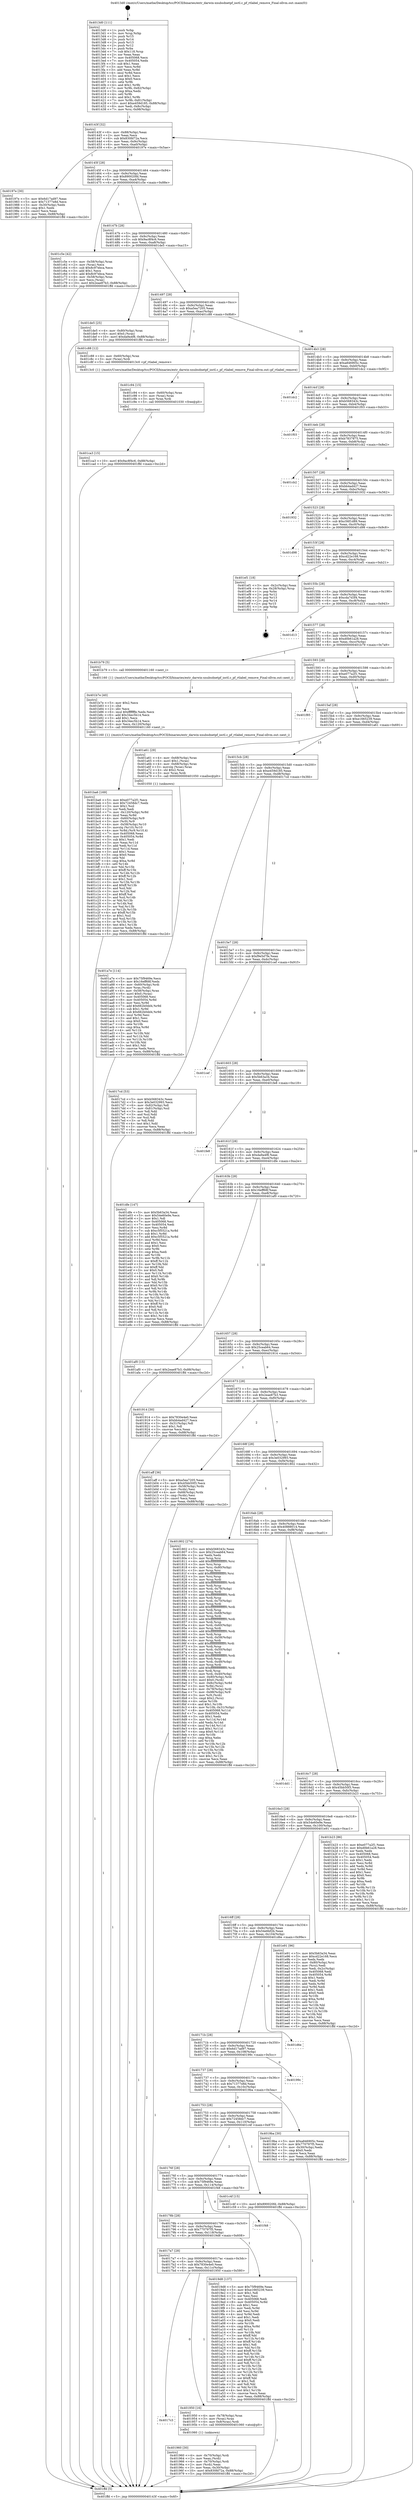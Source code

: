 digraph "0x4013d0" {
  label = "0x4013d0 (/mnt/c/Users/mathe/Desktop/tcc/POCII/binaries/extr_darwin-xnubsdnetpf_ioctl.c_pf_rtlabel_remove_Final-ollvm.out::main(0))"
  labelloc = "t"
  node[shape=record]

  Entry [label="",width=0.3,height=0.3,shape=circle,fillcolor=black,style=filled]
  "0x40143f" [label="{
     0x40143f [32]\l
     | [instrs]\l
     &nbsp;&nbsp;0x40143f \<+6\>: mov -0x88(%rbp),%eax\l
     &nbsp;&nbsp;0x401445 \<+2\>: mov %eax,%ecx\l
     &nbsp;&nbsp;0x401447 \<+6\>: sub $0x830fd72a,%ecx\l
     &nbsp;&nbsp;0x40144d \<+6\>: mov %eax,-0x9c(%rbp)\l
     &nbsp;&nbsp;0x401453 \<+6\>: mov %ecx,-0xa0(%rbp)\l
     &nbsp;&nbsp;0x401459 \<+6\>: je 000000000040197e \<main+0x5ae\>\l
  }"]
  "0x40197e" [label="{
     0x40197e [30]\l
     | [instrs]\l
     &nbsp;&nbsp;0x40197e \<+5\>: mov $0x6d17ad97,%eax\l
     &nbsp;&nbsp;0x401983 \<+5\>: mov $0x71377e8d,%ecx\l
     &nbsp;&nbsp;0x401988 \<+3\>: mov -0x30(%rbp),%edx\l
     &nbsp;&nbsp;0x40198b \<+3\>: cmp $0x1,%edx\l
     &nbsp;&nbsp;0x40198e \<+3\>: cmovl %ecx,%eax\l
     &nbsp;&nbsp;0x401991 \<+6\>: mov %eax,-0x88(%rbp)\l
     &nbsp;&nbsp;0x401997 \<+5\>: jmp 0000000000401ffd \<main+0xc2d\>\l
  }"]
  "0x40145f" [label="{
     0x40145f [28]\l
     | [instrs]\l
     &nbsp;&nbsp;0x40145f \<+5\>: jmp 0000000000401464 \<main+0x94\>\l
     &nbsp;&nbsp;0x401464 \<+6\>: mov -0x9c(%rbp),%eax\l
     &nbsp;&nbsp;0x40146a \<+5\>: sub $0x890020fd,%eax\l
     &nbsp;&nbsp;0x40146f \<+6\>: mov %eax,-0xa4(%rbp)\l
     &nbsp;&nbsp;0x401475 \<+6\>: je 0000000000401c5e \<main+0x88e\>\l
  }"]
  Exit [label="",width=0.3,height=0.3,shape=circle,fillcolor=black,style=filled,peripheries=2]
  "0x401c5e" [label="{
     0x401c5e [42]\l
     | [instrs]\l
     &nbsp;&nbsp;0x401c5e \<+4\>: mov -0x58(%rbp),%rax\l
     &nbsp;&nbsp;0x401c62 \<+2\>: mov (%rax),%ecx\l
     &nbsp;&nbsp;0x401c64 \<+6\>: sub $0x8c97ebca,%ecx\l
     &nbsp;&nbsp;0x401c6a \<+3\>: add $0x1,%ecx\l
     &nbsp;&nbsp;0x401c6d \<+6\>: add $0x8c97ebca,%ecx\l
     &nbsp;&nbsp;0x401c73 \<+4\>: mov -0x58(%rbp),%rax\l
     &nbsp;&nbsp;0x401c77 \<+2\>: mov %ecx,(%rax)\l
     &nbsp;&nbsp;0x401c79 \<+10\>: movl $0x2eae87b3,-0x88(%rbp)\l
     &nbsp;&nbsp;0x401c83 \<+5\>: jmp 0000000000401ffd \<main+0xc2d\>\l
  }"]
  "0x40147b" [label="{
     0x40147b [28]\l
     | [instrs]\l
     &nbsp;&nbsp;0x40147b \<+5\>: jmp 0000000000401480 \<main+0xb0\>\l
     &nbsp;&nbsp;0x401480 \<+6\>: mov -0x9c(%rbp),%eax\l
     &nbsp;&nbsp;0x401486 \<+5\>: sub $0x9ac8f4c6,%eax\l
     &nbsp;&nbsp;0x40148b \<+6\>: mov %eax,-0xa8(%rbp)\l
     &nbsp;&nbsp;0x401491 \<+6\>: je 0000000000401de5 \<main+0xa15\>\l
  }"]
  "0x401ca3" [label="{
     0x401ca3 [15]\l
     | [instrs]\l
     &nbsp;&nbsp;0x401ca3 \<+10\>: movl $0x9ac8f4c6,-0x88(%rbp)\l
     &nbsp;&nbsp;0x401cad \<+5\>: jmp 0000000000401ffd \<main+0xc2d\>\l
  }"]
  "0x401de5" [label="{
     0x401de5 [25]\l
     | [instrs]\l
     &nbsp;&nbsp;0x401de5 \<+4\>: mov -0x80(%rbp),%rax\l
     &nbsp;&nbsp;0x401de9 \<+6\>: movl $0x0,(%rax)\l
     &nbsp;&nbsp;0x401def \<+10\>: movl $0xda9a4f8,-0x88(%rbp)\l
     &nbsp;&nbsp;0x401df9 \<+5\>: jmp 0000000000401ffd \<main+0xc2d\>\l
  }"]
  "0x401497" [label="{
     0x401497 [28]\l
     | [instrs]\l
     &nbsp;&nbsp;0x401497 \<+5\>: jmp 000000000040149c \<main+0xcc\>\l
     &nbsp;&nbsp;0x40149c \<+6\>: mov -0x9c(%rbp),%eax\l
     &nbsp;&nbsp;0x4014a2 \<+5\>: sub $0xa5ea7205,%eax\l
     &nbsp;&nbsp;0x4014a7 \<+6\>: mov %eax,-0xac(%rbp)\l
     &nbsp;&nbsp;0x4014ad \<+6\>: je 0000000000401c88 \<main+0x8b8\>\l
  }"]
  "0x401c94" [label="{
     0x401c94 [15]\l
     | [instrs]\l
     &nbsp;&nbsp;0x401c94 \<+4\>: mov -0x60(%rbp),%rax\l
     &nbsp;&nbsp;0x401c98 \<+3\>: mov (%rax),%rax\l
     &nbsp;&nbsp;0x401c9b \<+3\>: mov %rax,%rdi\l
     &nbsp;&nbsp;0x401c9e \<+5\>: call 0000000000401030 \<free@plt\>\l
     | [calls]\l
     &nbsp;&nbsp;0x401030 \{1\} (unknown)\l
  }"]
  "0x401c88" [label="{
     0x401c88 [12]\l
     | [instrs]\l
     &nbsp;&nbsp;0x401c88 \<+4\>: mov -0x60(%rbp),%rax\l
     &nbsp;&nbsp;0x401c8c \<+3\>: mov (%rax),%rdi\l
     &nbsp;&nbsp;0x401c8f \<+5\>: call 00000000004013c0 \<pf_rtlabel_remove\>\l
     | [calls]\l
     &nbsp;&nbsp;0x4013c0 \{1\} (/mnt/c/Users/mathe/Desktop/tcc/POCII/binaries/extr_darwin-xnubsdnetpf_ioctl.c_pf_rtlabel_remove_Final-ollvm.out::pf_rtlabel_remove)\l
  }"]
  "0x4014b3" [label="{
     0x4014b3 [28]\l
     | [instrs]\l
     &nbsp;&nbsp;0x4014b3 \<+5\>: jmp 00000000004014b8 \<main+0xe8\>\l
     &nbsp;&nbsp;0x4014b8 \<+6\>: mov -0x9c(%rbp),%eax\l
     &nbsp;&nbsp;0x4014be \<+5\>: sub $0xa846905c,%eax\l
     &nbsp;&nbsp;0x4014c3 \<+6\>: mov %eax,-0xb0(%rbp)\l
     &nbsp;&nbsp;0x4014c9 \<+6\>: je 0000000000401dc2 \<main+0x9f2\>\l
  }"]
  "0x401ba6" [label="{
     0x401ba6 [169]\l
     | [instrs]\l
     &nbsp;&nbsp;0x401ba6 \<+5\>: mov $0xe077a2f1,%ecx\l
     &nbsp;&nbsp;0x401bab \<+5\>: mov $0x72458dc7,%edx\l
     &nbsp;&nbsp;0x401bb0 \<+3\>: mov $0x1,%sil\l
     &nbsp;&nbsp;0x401bb3 \<+2\>: xor %edi,%edi\l
     &nbsp;&nbsp;0x401bb5 \<+7\>: mov -0x120(%rbp),%r8d\l
     &nbsp;&nbsp;0x401bbc \<+4\>: imul %eax,%r8d\l
     &nbsp;&nbsp;0x401bc0 \<+4\>: mov -0x60(%rbp),%r9\l
     &nbsp;&nbsp;0x401bc4 \<+3\>: mov (%r9),%r9\l
     &nbsp;&nbsp;0x401bc7 \<+4\>: mov -0x58(%rbp),%r10\l
     &nbsp;&nbsp;0x401bcb \<+3\>: movslq (%r10),%r10\l
     &nbsp;&nbsp;0x401bce \<+4\>: mov %r8d,(%r9,%r10,4)\l
     &nbsp;&nbsp;0x401bd2 \<+7\>: mov 0x405068,%eax\l
     &nbsp;&nbsp;0x401bd9 \<+8\>: mov 0x405054,%r8d\l
     &nbsp;&nbsp;0x401be1 \<+3\>: sub $0x1,%edi\l
     &nbsp;&nbsp;0x401be4 \<+3\>: mov %eax,%r11d\l
     &nbsp;&nbsp;0x401be7 \<+3\>: add %edi,%r11d\l
     &nbsp;&nbsp;0x401bea \<+4\>: imul %r11d,%eax\l
     &nbsp;&nbsp;0x401bee \<+3\>: and $0x1,%eax\l
     &nbsp;&nbsp;0x401bf1 \<+3\>: cmp $0x0,%eax\l
     &nbsp;&nbsp;0x401bf4 \<+3\>: sete %bl\l
     &nbsp;&nbsp;0x401bf7 \<+4\>: cmp $0xa,%r8d\l
     &nbsp;&nbsp;0x401bfb \<+4\>: setl %r14b\l
     &nbsp;&nbsp;0x401bff \<+3\>: mov %bl,%r15b\l
     &nbsp;&nbsp;0x401c02 \<+4\>: xor $0xff,%r15b\l
     &nbsp;&nbsp;0x401c06 \<+3\>: mov %r14b,%r12b\l
     &nbsp;&nbsp;0x401c09 \<+4\>: xor $0xff,%r12b\l
     &nbsp;&nbsp;0x401c0d \<+4\>: xor $0x1,%sil\l
     &nbsp;&nbsp;0x401c11 \<+3\>: mov %r15b,%r13b\l
     &nbsp;&nbsp;0x401c14 \<+4\>: and $0xff,%r13b\l
     &nbsp;&nbsp;0x401c18 \<+3\>: and %sil,%bl\l
     &nbsp;&nbsp;0x401c1b \<+3\>: mov %r12b,%al\l
     &nbsp;&nbsp;0x401c1e \<+2\>: and $0xff,%al\l
     &nbsp;&nbsp;0x401c20 \<+3\>: and %sil,%r14b\l
     &nbsp;&nbsp;0x401c23 \<+3\>: or %bl,%r13b\l
     &nbsp;&nbsp;0x401c26 \<+3\>: or %r14b,%al\l
     &nbsp;&nbsp;0x401c29 \<+3\>: xor %al,%r13b\l
     &nbsp;&nbsp;0x401c2c \<+3\>: or %r12b,%r15b\l
     &nbsp;&nbsp;0x401c2f \<+4\>: xor $0xff,%r15b\l
     &nbsp;&nbsp;0x401c33 \<+4\>: or $0x1,%sil\l
     &nbsp;&nbsp;0x401c37 \<+3\>: and %sil,%r15b\l
     &nbsp;&nbsp;0x401c3a \<+3\>: or %r15b,%r13b\l
     &nbsp;&nbsp;0x401c3d \<+4\>: test $0x1,%r13b\l
     &nbsp;&nbsp;0x401c41 \<+3\>: cmovne %edx,%ecx\l
     &nbsp;&nbsp;0x401c44 \<+6\>: mov %ecx,-0x88(%rbp)\l
     &nbsp;&nbsp;0x401c4a \<+5\>: jmp 0000000000401ffd \<main+0xc2d\>\l
  }"]
  "0x401dc2" [label="{
     0x401dc2\l
  }", style=dashed]
  "0x4014cf" [label="{
     0x4014cf [28]\l
     | [instrs]\l
     &nbsp;&nbsp;0x4014cf \<+5\>: jmp 00000000004014d4 \<main+0x104\>\l
     &nbsp;&nbsp;0x4014d4 \<+6\>: mov -0x9c(%rbp),%eax\l
     &nbsp;&nbsp;0x4014da \<+5\>: sub $0xb568343c,%eax\l
     &nbsp;&nbsp;0x4014df \<+6\>: mov %eax,-0xb4(%rbp)\l
     &nbsp;&nbsp;0x4014e5 \<+6\>: je 0000000000401f03 \<main+0xb33\>\l
  }"]
  "0x401b7e" [label="{
     0x401b7e [40]\l
     | [instrs]\l
     &nbsp;&nbsp;0x401b7e \<+5\>: mov $0x2,%ecx\l
     &nbsp;&nbsp;0x401b83 \<+1\>: cltd\l
     &nbsp;&nbsp;0x401b84 \<+2\>: idiv %ecx\l
     &nbsp;&nbsp;0x401b86 \<+6\>: imul $0xfffffffe,%edx,%ecx\l
     &nbsp;&nbsp;0x401b8c \<+6\>: add $0x34ec5b14,%ecx\l
     &nbsp;&nbsp;0x401b92 \<+3\>: add $0x1,%ecx\l
     &nbsp;&nbsp;0x401b95 \<+6\>: sub $0x34ec5b14,%ecx\l
     &nbsp;&nbsp;0x401b9b \<+6\>: mov %ecx,-0x120(%rbp)\l
     &nbsp;&nbsp;0x401ba1 \<+5\>: call 0000000000401160 \<next_i\>\l
     | [calls]\l
     &nbsp;&nbsp;0x401160 \{1\} (/mnt/c/Users/mathe/Desktop/tcc/POCII/binaries/extr_darwin-xnubsdnetpf_ioctl.c_pf_rtlabel_remove_Final-ollvm.out::next_i)\l
  }"]
  "0x401f03" [label="{
     0x401f03\l
  }", style=dashed]
  "0x4014eb" [label="{
     0x4014eb [28]\l
     | [instrs]\l
     &nbsp;&nbsp;0x4014eb \<+5\>: jmp 00000000004014f0 \<main+0x120\>\l
     &nbsp;&nbsp;0x4014f0 \<+6\>: mov -0x9c(%rbp),%eax\l
     &nbsp;&nbsp;0x4014f6 \<+5\>: sub $0xb7837875,%eax\l
     &nbsp;&nbsp;0x4014fb \<+6\>: mov %eax,-0xb8(%rbp)\l
     &nbsp;&nbsp;0x401501 \<+6\>: je 0000000000401cb2 \<main+0x8e2\>\l
  }"]
  "0x401a7e" [label="{
     0x401a7e [114]\l
     | [instrs]\l
     &nbsp;&nbsp;0x401a7e \<+5\>: mov $0x75f9469e,%ecx\l
     &nbsp;&nbsp;0x401a83 \<+5\>: mov $0x16eff68f,%edx\l
     &nbsp;&nbsp;0x401a88 \<+4\>: mov -0x60(%rbp),%rdi\l
     &nbsp;&nbsp;0x401a8c \<+3\>: mov %rax,(%rdi)\l
     &nbsp;&nbsp;0x401a8f \<+4\>: mov -0x58(%rbp),%rax\l
     &nbsp;&nbsp;0x401a93 \<+6\>: movl $0x0,(%rax)\l
     &nbsp;&nbsp;0x401a99 \<+7\>: mov 0x405068,%esi\l
     &nbsp;&nbsp;0x401aa0 \<+8\>: mov 0x405054,%r8d\l
     &nbsp;&nbsp;0x401aa8 \<+3\>: mov %esi,%r9d\l
     &nbsp;&nbsp;0x401aab \<+7\>: add $0x662b0dd4,%r9d\l
     &nbsp;&nbsp;0x401ab2 \<+4\>: sub $0x1,%r9d\l
     &nbsp;&nbsp;0x401ab6 \<+7\>: sub $0x662b0dd4,%r9d\l
     &nbsp;&nbsp;0x401abd \<+4\>: imul %r9d,%esi\l
     &nbsp;&nbsp;0x401ac1 \<+3\>: and $0x1,%esi\l
     &nbsp;&nbsp;0x401ac4 \<+3\>: cmp $0x0,%esi\l
     &nbsp;&nbsp;0x401ac7 \<+4\>: sete %r10b\l
     &nbsp;&nbsp;0x401acb \<+4\>: cmp $0xa,%r8d\l
     &nbsp;&nbsp;0x401acf \<+4\>: setl %r11b\l
     &nbsp;&nbsp;0x401ad3 \<+3\>: mov %r10b,%bl\l
     &nbsp;&nbsp;0x401ad6 \<+3\>: and %r11b,%bl\l
     &nbsp;&nbsp;0x401ad9 \<+3\>: xor %r11b,%r10b\l
     &nbsp;&nbsp;0x401adc \<+3\>: or %r10b,%bl\l
     &nbsp;&nbsp;0x401adf \<+3\>: test $0x1,%bl\l
     &nbsp;&nbsp;0x401ae2 \<+3\>: cmovne %edx,%ecx\l
     &nbsp;&nbsp;0x401ae5 \<+6\>: mov %ecx,-0x88(%rbp)\l
     &nbsp;&nbsp;0x401aeb \<+5\>: jmp 0000000000401ffd \<main+0xc2d\>\l
  }"]
  "0x401cb2" [label="{
     0x401cb2\l
  }", style=dashed]
  "0x401507" [label="{
     0x401507 [28]\l
     | [instrs]\l
     &nbsp;&nbsp;0x401507 \<+5\>: jmp 000000000040150c \<main+0x13c\>\l
     &nbsp;&nbsp;0x40150c \<+6\>: mov -0x9c(%rbp),%eax\l
     &nbsp;&nbsp;0x401512 \<+5\>: sub $0xbb4ad427,%eax\l
     &nbsp;&nbsp;0x401517 \<+6\>: mov %eax,-0xbc(%rbp)\l
     &nbsp;&nbsp;0x40151d \<+6\>: je 0000000000401932 \<main+0x562\>\l
  }"]
  "0x401960" [label="{
     0x401960 [30]\l
     | [instrs]\l
     &nbsp;&nbsp;0x401960 \<+4\>: mov -0x70(%rbp),%rdi\l
     &nbsp;&nbsp;0x401964 \<+2\>: mov %eax,(%rdi)\l
     &nbsp;&nbsp;0x401966 \<+4\>: mov -0x70(%rbp),%rdi\l
     &nbsp;&nbsp;0x40196a \<+2\>: mov (%rdi),%eax\l
     &nbsp;&nbsp;0x40196c \<+3\>: mov %eax,-0x30(%rbp)\l
     &nbsp;&nbsp;0x40196f \<+10\>: movl $0x830fd72a,-0x88(%rbp)\l
     &nbsp;&nbsp;0x401979 \<+5\>: jmp 0000000000401ffd \<main+0xc2d\>\l
  }"]
  "0x401932" [label="{
     0x401932\l
  }", style=dashed]
  "0x401523" [label="{
     0x401523 [28]\l
     | [instrs]\l
     &nbsp;&nbsp;0x401523 \<+5\>: jmp 0000000000401528 \<main+0x158\>\l
     &nbsp;&nbsp;0x401528 \<+6\>: mov -0x9c(%rbp),%eax\l
     &nbsp;&nbsp;0x40152e \<+5\>: sub $0xc56f1d89,%eax\l
     &nbsp;&nbsp;0x401533 \<+6\>: mov %eax,-0xc0(%rbp)\l
     &nbsp;&nbsp;0x401539 \<+6\>: je 0000000000401d98 \<main+0x9c8\>\l
  }"]
  "0x4017c3" [label="{
     0x4017c3\l
  }", style=dashed]
  "0x401d98" [label="{
     0x401d98\l
  }", style=dashed]
  "0x40153f" [label="{
     0x40153f [28]\l
     | [instrs]\l
     &nbsp;&nbsp;0x40153f \<+5\>: jmp 0000000000401544 \<main+0x174\>\l
     &nbsp;&nbsp;0x401544 \<+6\>: mov -0x9c(%rbp),%eax\l
     &nbsp;&nbsp;0x40154a \<+5\>: sub $0xcd22e168,%eax\l
     &nbsp;&nbsp;0x40154f \<+6\>: mov %eax,-0xc4(%rbp)\l
     &nbsp;&nbsp;0x401555 \<+6\>: je 0000000000401ef1 \<main+0xb21\>\l
  }"]
  "0x401950" [label="{
     0x401950 [16]\l
     | [instrs]\l
     &nbsp;&nbsp;0x401950 \<+4\>: mov -0x78(%rbp),%rax\l
     &nbsp;&nbsp;0x401954 \<+3\>: mov (%rax),%rax\l
     &nbsp;&nbsp;0x401957 \<+4\>: mov 0x8(%rax),%rdi\l
     &nbsp;&nbsp;0x40195b \<+5\>: call 0000000000401060 \<atoi@plt\>\l
     | [calls]\l
     &nbsp;&nbsp;0x401060 \{1\} (unknown)\l
  }"]
  "0x401ef1" [label="{
     0x401ef1 [18]\l
     | [instrs]\l
     &nbsp;&nbsp;0x401ef1 \<+3\>: mov -0x2c(%rbp),%eax\l
     &nbsp;&nbsp;0x401ef4 \<+4\>: lea -0x28(%rbp),%rsp\l
     &nbsp;&nbsp;0x401ef8 \<+1\>: pop %rbx\l
     &nbsp;&nbsp;0x401ef9 \<+2\>: pop %r12\l
     &nbsp;&nbsp;0x401efb \<+2\>: pop %r13\l
     &nbsp;&nbsp;0x401efd \<+2\>: pop %r14\l
     &nbsp;&nbsp;0x401eff \<+2\>: pop %r15\l
     &nbsp;&nbsp;0x401f01 \<+1\>: pop %rbp\l
     &nbsp;&nbsp;0x401f02 \<+1\>: ret\l
  }"]
  "0x40155b" [label="{
     0x40155b [28]\l
     | [instrs]\l
     &nbsp;&nbsp;0x40155b \<+5\>: jmp 0000000000401560 \<main+0x190\>\l
     &nbsp;&nbsp;0x401560 \<+6\>: mov -0x9c(%rbp),%eax\l
     &nbsp;&nbsp;0x401566 \<+5\>: sub $0xcda7d3f4,%eax\l
     &nbsp;&nbsp;0x40156b \<+6\>: mov %eax,-0xc8(%rbp)\l
     &nbsp;&nbsp;0x401571 \<+6\>: je 0000000000401d13 \<main+0x943\>\l
  }"]
  "0x4017a7" [label="{
     0x4017a7 [28]\l
     | [instrs]\l
     &nbsp;&nbsp;0x4017a7 \<+5\>: jmp 00000000004017ac \<main+0x3dc\>\l
     &nbsp;&nbsp;0x4017ac \<+6\>: mov -0x9c(%rbp),%eax\l
     &nbsp;&nbsp;0x4017b2 \<+5\>: sub $0x7830e4e0,%eax\l
     &nbsp;&nbsp;0x4017b7 \<+6\>: mov %eax,-0x11c(%rbp)\l
     &nbsp;&nbsp;0x4017bd \<+6\>: je 0000000000401950 \<main+0x580\>\l
  }"]
  "0x401d13" [label="{
     0x401d13\l
  }", style=dashed]
  "0x401577" [label="{
     0x401577 [28]\l
     | [instrs]\l
     &nbsp;&nbsp;0x401577 \<+5\>: jmp 000000000040157c \<main+0x1ac\>\l
     &nbsp;&nbsp;0x40157c \<+6\>: mov -0x9c(%rbp),%eax\l
     &nbsp;&nbsp;0x401582 \<+5\>: sub $0xd0b61a28,%eax\l
     &nbsp;&nbsp;0x401587 \<+6\>: mov %eax,-0xcc(%rbp)\l
     &nbsp;&nbsp;0x40158d \<+6\>: je 0000000000401b79 \<main+0x7a9\>\l
  }"]
  "0x4019d8" [label="{
     0x4019d8 [137]\l
     | [instrs]\l
     &nbsp;&nbsp;0x4019d8 \<+5\>: mov $0x75f9469e,%eax\l
     &nbsp;&nbsp;0x4019dd \<+5\>: mov $0xe1665239,%ecx\l
     &nbsp;&nbsp;0x4019e2 \<+2\>: mov $0x1,%dl\l
     &nbsp;&nbsp;0x4019e4 \<+2\>: xor %esi,%esi\l
     &nbsp;&nbsp;0x4019e6 \<+7\>: mov 0x405068,%edi\l
     &nbsp;&nbsp;0x4019ed \<+8\>: mov 0x405054,%r8d\l
     &nbsp;&nbsp;0x4019f5 \<+3\>: sub $0x1,%esi\l
     &nbsp;&nbsp;0x4019f8 \<+3\>: mov %edi,%r9d\l
     &nbsp;&nbsp;0x4019fb \<+3\>: add %esi,%r9d\l
     &nbsp;&nbsp;0x4019fe \<+4\>: imul %r9d,%edi\l
     &nbsp;&nbsp;0x401a02 \<+3\>: and $0x1,%edi\l
     &nbsp;&nbsp;0x401a05 \<+3\>: cmp $0x0,%edi\l
     &nbsp;&nbsp;0x401a08 \<+4\>: sete %r10b\l
     &nbsp;&nbsp;0x401a0c \<+4\>: cmp $0xa,%r8d\l
     &nbsp;&nbsp;0x401a10 \<+4\>: setl %r11b\l
     &nbsp;&nbsp;0x401a14 \<+3\>: mov %r10b,%bl\l
     &nbsp;&nbsp;0x401a17 \<+3\>: xor $0xff,%bl\l
     &nbsp;&nbsp;0x401a1a \<+3\>: mov %r11b,%r14b\l
     &nbsp;&nbsp;0x401a1d \<+4\>: xor $0xff,%r14b\l
     &nbsp;&nbsp;0x401a21 \<+3\>: xor $0x1,%dl\l
     &nbsp;&nbsp;0x401a24 \<+3\>: mov %bl,%r15b\l
     &nbsp;&nbsp;0x401a27 \<+4\>: and $0xff,%r15b\l
     &nbsp;&nbsp;0x401a2b \<+3\>: and %dl,%r10b\l
     &nbsp;&nbsp;0x401a2e \<+3\>: mov %r14b,%r12b\l
     &nbsp;&nbsp;0x401a31 \<+4\>: and $0xff,%r12b\l
     &nbsp;&nbsp;0x401a35 \<+3\>: and %dl,%r11b\l
     &nbsp;&nbsp;0x401a38 \<+3\>: or %r10b,%r15b\l
     &nbsp;&nbsp;0x401a3b \<+3\>: or %r11b,%r12b\l
     &nbsp;&nbsp;0x401a3e \<+3\>: xor %r12b,%r15b\l
     &nbsp;&nbsp;0x401a41 \<+3\>: or %r14b,%bl\l
     &nbsp;&nbsp;0x401a44 \<+3\>: xor $0xff,%bl\l
     &nbsp;&nbsp;0x401a47 \<+3\>: or $0x1,%dl\l
     &nbsp;&nbsp;0x401a4a \<+2\>: and %dl,%bl\l
     &nbsp;&nbsp;0x401a4c \<+3\>: or %bl,%r15b\l
     &nbsp;&nbsp;0x401a4f \<+4\>: test $0x1,%r15b\l
     &nbsp;&nbsp;0x401a53 \<+3\>: cmovne %ecx,%eax\l
     &nbsp;&nbsp;0x401a56 \<+6\>: mov %eax,-0x88(%rbp)\l
     &nbsp;&nbsp;0x401a5c \<+5\>: jmp 0000000000401ffd \<main+0xc2d\>\l
  }"]
  "0x401b79" [label="{
     0x401b79 [5]\l
     | [instrs]\l
     &nbsp;&nbsp;0x401b79 \<+5\>: call 0000000000401160 \<next_i\>\l
     | [calls]\l
     &nbsp;&nbsp;0x401160 \{1\} (/mnt/c/Users/mathe/Desktop/tcc/POCII/binaries/extr_darwin-xnubsdnetpf_ioctl.c_pf_rtlabel_remove_Final-ollvm.out::next_i)\l
  }"]
  "0x401593" [label="{
     0x401593 [28]\l
     | [instrs]\l
     &nbsp;&nbsp;0x401593 \<+5\>: jmp 0000000000401598 \<main+0x1c8\>\l
     &nbsp;&nbsp;0x401598 \<+6\>: mov -0x9c(%rbp),%eax\l
     &nbsp;&nbsp;0x40159e \<+5\>: sub $0xe077a2f1,%eax\l
     &nbsp;&nbsp;0x4015a3 \<+6\>: mov %eax,-0xd0(%rbp)\l
     &nbsp;&nbsp;0x4015a9 \<+6\>: je 0000000000401f85 \<main+0xbb5\>\l
  }"]
  "0x40178b" [label="{
     0x40178b [28]\l
     | [instrs]\l
     &nbsp;&nbsp;0x40178b \<+5\>: jmp 0000000000401790 \<main+0x3c0\>\l
     &nbsp;&nbsp;0x401790 \<+6\>: mov -0x9c(%rbp),%eax\l
     &nbsp;&nbsp;0x401796 \<+5\>: sub $0x770797f5,%eax\l
     &nbsp;&nbsp;0x40179b \<+6\>: mov %eax,-0x118(%rbp)\l
     &nbsp;&nbsp;0x4017a1 \<+6\>: je 00000000004019d8 \<main+0x608\>\l
  }"]
  "0x401f85" [label="{
     0x401f85\l
  }", style=dashed]
  "0x4015af" [label="{
     0x4015af [28]\l
     | [instrs]\l
     &nbsp;&nbsp;0x4015af \<+5\>: jmp 00000000004015b4 \<main+0x1e4\>\l
     &nbsp;&nbsp;0x4015b4 \<+6\>: mov -0x9c(%rbp),%eax\l
     &nbsp;&nbsp;0x4015ba \<+5\>: sub $0xe1665239,%eax\l
     &nbsp;&nbsp;0x4015bf \<+6\>: mov %eax,-0xd4(%rbp)\l
     &nbsp;&nbsp;0x4015c5 \<+6\>: je 0000000000401a61 \<main+0x691\>\l
  }"]
  "0x401f48" [label="{
     0x401f48\l
  }", style=dashed]
  "0x401a61" [label="{
     0x401a61 [29]\l
     | [instrs]\l
     &nbsp;&nbsp;0x401a61 \<+4\>: mov -0x68(%rbp),%rax\l
     &nbsp;&nbsp;0x401a65 \<+6\>: movl $0x1,(%rax)\l
     &nbsp;&nbsp;0x401a6b \<+4\>: mov -0x68(%rbp),%rax\l
     &nbsp;&nbsp;0x401a6f \<+3\>: movslq (%rax),%rax\l
     &nbsp;&nbsp;0x401a72 \<+4\>: shl $0x2,%rax\l
     &nbsp;&nbsp;0x401a76 \<+3\>: mov %rax,%rdi\l
     &nbsp;&nbsp;0x401a79 \<+5\>: call 0000000000401050 \<malloc@plt\>\l
     | [calls]\l
     &nbsp;&nbsp;0x401050 \{1\} (unknown)\l
  }"]
  "0x4015cb" [label="{
     0x4015cb [28]\l
     | [instrs]\l
     &nbsp;&nbsp;0x4015cb \<+5\>: jmp 00000000004015d0 \<main+0x200\>\l
     &nbsp;&nbsp;0x4015d0 \<+6\>: mov -0x9c(%rbp),%eax\l
     &nbsp;&nbsp;0x4015d6 \<+5\>: sub $0xe459d185,%eax\l
     &nbsp;&nbsp;0x4015db \<+6\>: mov %eax,-0xd8(%rbp)\l
     &nbsp;&nbsp;0x4015e1 \<+6\>: je 00000000004017cd \<main+0x3fd\>\l
  }"]
  "0x40176f" [label="{
     0x40176f [28]\l
     | [instrs]\l
     &nbsp;&nbsp;0x40176f \<+5\>: jmp 0000000000401774 \<main+0x3a4\>\l
     &nbsp;&nbsp;0x401774 \<+6\>: mov -0x9c(%rbp),%eax\l
     &nbsp;&nbsp;0x40177a \<+5\>: sub $0x75f9469e,%eax\l
     &nbsp;&nbsp;0x40177f \<+6\>: mov %eax,-0x114(%rbp)\l
     &nbsp;&nbsp;0x401785 \<+6\>: je 0000000000401f48 \<main+0xb78\>\l
  }"]
  "0x4017cd" [label="{
     0x4017cd [53]\l
     | [instrs]\l
     &nbsp;&nbsp;0x4017cd \<+5\>: mov $0xb568343c,%eax\l
     &nbsp;&nbsp;0x4017d2 \<+5\>: mov $0x3e032993,%ecx\l
     &nbsp;&nbsp;0x4017d7 \<+6\>: mov -0x82(%rbp),%dl\l
     &nbsp;&nbsp;0x4017dd \<+7\>: mov -0x81(%rbp),%sil\l
     &nbsp;&nbsp;0x4017e4 \<+3\>: mov %dl,%dil\l
     &nbsp;&nbsp;0x4017e7 \<+3\>: and %sil,%dil\l
     &nbsp;&nbsp;0x4017ea \<+3\>: xor %sil,%dl\l
     &nbsp;&nbsp;0x4017ed \<+3\>: or %dl,%dil\l
     &nbsp;&nbsp;0x4017f0 \<+4\>: test $0x1,%dil\l
     &nbsp;&nbsp;0x4017f4 \<+3\>: cmovne %ecx,%eax\l
     &nbsp;&nbsp;0x4017f7 \<+6\>: mov %eax,-0x88(%rbp)\l
     &nbsp;&nbsp;0x4017fd \<+5\>: jmp 0000000000401ffd \<main+0xc2d\>\l
  }"]
  "0x4015e7" [label="{
     0x4015e7 [28]\l
     | [instrs]\l
     &nbsp;&nbsp;0x4015e7 \<+5\>: jmp 00000000004015ec \<main+0x21c\>\l
     &nbsp;&nbsp;0x4015ec \<+6\>: mov -0x9c(%rbp),%eax\l
     &nbsp;&nbsp;0x4015f2 \<+5\>: sub $0xf9e5d7fe,%eax\l
     &nbsp;&nbsp;0x4015f7 \<+6\>: mov %eax,-0xdc(%rbp)\l
     &nbsp;&nbsp;0x4015fd \<+6\>: je 0000000000401cef \<main+0x91f\>\l
  }"]
  "0x401ffd" [label="{
     0x401ffd [5]\l
     | [instrs]\l
     &nbsp;&nbsp;0x401ffd \<+5\>: jmp 000000000040143f \<main+0x6f\>\l
  }"]
  "0x4013d0" [label="{
     0x4013d0 [111]\l
     | [instrs]\l
     &nbsp;&nbsp;0x4013d0 \<+1\>: push %rbp\l
     &nbsp;&nbsp;0x4013d1 \<+3\>: mov %rsp,%rbp\l
     &nbsp;&nbsp;0x4013d4 \<+2\>: push %r15\l
     &nbsp;&nbsp;0x4013d6 \<+2\>: push %r14\l
     &nbsp;&nbsp;0x4013d8 \<+2\>: push %r13\l
     &nbsp;&nbsp;0x4013da \<+2\>: push %r12\l
     &nbsp;&nbsp;0x4013dc \<+1\>: push %rbx\l
     &nbsp;&nbsp;0x4013dd \<+7\>: sub $0x118,%rsp\l
     &nbsp;&nbsp;0x4013e4 \<+2\>: xor %eax,%eax\l
     &nbsp;&nbsp;0x4013e6 \<+7\>: mov 0x405068,%ecx\l
     &nbsp;&nbsp;0x4013ed \<+7\>: mov 0x405054,%edx\l
     &nbsp;&nbsp;0x4013f4 \<+3\>: sub $0x1,%eax\l
     &nbsp;&nbsp;0x4013f7 \<+3\>: mov %ecx,%r8d\l
     &nbsp;&nbsp;0x4013fa \<+3\>: add %eax,%r8d\l
     &nbsp;&nbsp;0x4013fd \<+4\>: imul %r8d,%ecx\l
     &nbsp;&nbsp;0x401401 \<+3\>: and $0x1,%ecx\l
     &nbsp;&nbsp;0x401404 \<+3\>: cmp $0x0,%ecx\l
     &nbsp;&nbsp;0x401407 \<+4\>: sete %r9b\l
     &nbsp;&nbsp;0x40140b \<+4\>: and $0x1,%r9b\l
     &nbsp;&nbsp;0x40140f \<+7\>: mov %r9b,-0x82(%rbp)\l
     &nbsp;&nbsp;0x401416 \<+3\>: cmp $0xa,%edx\l
     &nbsp;&nbsp;0x401419 \<+4\>: setl %r9b\l
     &nbsp;&nbsp;0x40141d \<+4\>: and $0x1,%r9b\l
     &nbsp;&nbsp;0x401421 \<+7\>: mov %r9b,-0x81(%rbp)\l
     &nbsp;&nbsp;0x401428 \<+10\>: movl $0xe459d185,-0x88(%rbp)\l
     &nbsp;&nbsp;0x401432 \<+6\>: mov %edi,-0x8c(%rbp)\l
     &nbsp;&nbsp;0x401438 \<+7\>: mov %rsi,-0x98(%rbp)\l
  }"]
  "0x401c4f" [label="{
     0x401c4f [15]\l
     | [instrs]\l
     &nbsp;&nbsp;0x401c4f \<+10\>: movl $0x890020fd,-0x88(%rbp)\l
     &nbsp;&nbsp;0x401c59 \<+5\>: jmp 0000000000401ffd \<main+0xc2d\>\l
  }"]
  "0x401cef" [label="{
     0x401cef\l
  }", style=dashed]
  "0x401603" [label="{
     0x401603 [28]\l
     | [instrs]\l
     &nbsp;&nbsp;0x401603 \<+5\>: jmp 0000000000401608 \<main+0x238\>\l
     &nbsp;&nbsp;0x401608 \<+6\>: mov -0x9c(%rbp),%eax\l
     &nbsp;&nbsp;0x40160e \<+5\>: sub $0x5b63a34,%eax\l
     &nbsp;&nbsp;0x401613 \<+6\>: mov %eax,-0xe0(%rbp)\l
     &nbsp;&nbsp;0x401619 \<+6\>: je 0000000000401fe8 \<main+0xc18\>\l
  }"]
  "0x401753" [label="{
     0x401753 [28]\l
     | [instrs]\l
     &nbsp;&nbsp;0x401753 \<+5\>: jmp 0000000000401758 \<main+0x388\>\l
     &nbsp;&nbsp;0x401758 \<+6\>: mov -0x9c(%rbp),%eax\l
     &nbsp;&nbsp;0x40175e \<+5\>: sub $0x72458dc7,%eax\l
     &nbsp;&nbsp;0x401763 \<+6\>: mov %eax,-0x110(%rbp)\l
     &nbsp;&nbsp;0x401769 \<+6\>: je 0000000000401c4f \<main+0x87f\>\l
  }"]
  "0x401fe8" [label="{
     0x401fe8\l
  }", style=dashed]
  "0x40161f" [label="{
     0x40161f [28]\l
     | [instrs]\l
     &nbsp;&nbsp;0x40161f \<+5\>: jmp 0000000000401624 \<main+0x254\>\l
     &nbsp;&nbsp;0x401624 \<+6\>: mov -0x9c(%rbp),%eax\l
     &nbsp;&nbsp;0x40162a \<+5\>: sub $0xda9a4f8,%eax\l
     &nbsp;&nbsp;0x40162f \<+6\>: mov %eax,-0xe4(%rbp)\l
     &nbsp;&nbsp;0x401635 \<+6\>: je 0000000000401dfe \<main+0xa2e\>\l
  }"]
  "0x4019ba" [label="{
     0x4019ba [30]\l
     | [instrs]\l
     &nbsp;&nbsp;0x4019ba \<+5\>: mov $0xa846905c,%eax\l
     &nbsp;&nbsp;0x4019bf \<+5\>: mov $0x770797f5,%ecx\l
     &nbsp;&nbsp;0x4019c4 \<+3\>: mov -0x30(%rbp),%edx\l
     &nbsp;&nbsp;0x4019c7 \<+3\>: cmp $0x0,%edx\l
     &nbsp;&nbsp;0x4019ca \<+3\>: cmove %ecx,%eax\l
     &nbsp;&nbsp;0x4019cd \<+6\>: mov %eax,-0x88(%rbp)\l
     &nbsp;&nbsp;0x4019d3 \<+5\>: jmp 0000000000401ffd \<main+0xc2d\>\l
  }"]
  "0x401dfe" [label="{
     0x401dfe [147]\l
     | [instrs]\l
     &nbsp;&nbsp;0x401dfe \<+5\>: mov $0x5b63a34,%eax\l
     &nbsp;&nbsp;0x401e03 \<+5\>: mov $0x54e60e9e,%ecx\l
     &nbsp;&nbsp;0x401e08 \<+2\>: mov $0x1,%dl\l
     &nbsp;&nbsp;0x401e0a \<+7\>: mov 0x405068,%esi\l
     &nbsp;&nbsp;0x401e11 \<+7\>: mov 0x405054,%edi\l
     &nbsp;&nbsp;0x401e18 \<+3\>: mov %esi,%r8d\l
     &nbsp;&nbsp;0x401e1b \<+7\>: sub $0xc5f5521a,%r8d\l
     &nbsp;&nbsp;0x401e22 \<+4\>: sub $0x1,%r8d\l
     &nbsp;&nbsp;0x401e26 \<+7\>: add $0xc5f5521a,%r8d\l
     &nbsp;&nbsp;0x401e2d \<+4\>: imul %r8d,%esi\l
     &nbsp;&nbsp;0x401e31 \<+3\>: and $0x1,%esi\l
     &nbsp;&nbsp;0x401e34 \<+3\>: cmp $0x0,%esi\l
     &nbsp;&nbsp;0x401e37 \<+4\>: sete %r9b\l
     &nbsp;&nbsp;0x401e3b \<+3\>: cmp $0xa,%edi\l
     &nbsp;&nbsp;0x401e3e \<+4\>: setl %r10b\l
     &nbsp;&nbsp;0x401e42 \<+3\>: mov %r9b,%r11b\l
     &nbsp;&nbsp;0x401e45 \<+4\>: xor $0xff,%r11b\l
     &nbsp;&nbsp;0x401e49 \<+3\>: mov %r10b,%bl\l
     &nbsp;&nbsp;0x401e4c \<+3\>: xor $0xff,%bl\l
     &nbsp;&nbsp;0x401e4f \<+3\>: xor $0x0,%dl\l
     &nbsp;&nbsp;0x401e52 \<+3\>: mov %r11b,%r14b\l
     &nbsp;&nbsp;0x401e55 \<+4\>: and $0x0,%r14b\l
     &nbsp;&nbsp;0x401e59 \<+3\>: and %dl,%r9b\l
     &nbsp;&nbsp;0x401e5c \<+3\>: mov %bl,%r15b\l
     &nbsp;&nbsp;0x401e5f \<+4\>: and $0x0,%r15b\l
     &nbsp;&nbsp;0x401e63 \<+3\>: and %dl,%r10b\l
     &nbsp;&nbsp;0x401e66 \<+3\>: or %r9b,%r14b\l
     &nbsp;&nbsp;0x401e69 \<+3\>: or %r10b,%r15b\l
     &nbsp;&nbsp;0x401e6c \<+3\>: xor %r15b,%r14b\l
     &nbsp;&nbsp;0x401e6f \<+3\>: or %bl,%r11b\l
     &nbsp;&nbsp;0x401e72 \<+4\>: xor $0xff,%r11b\l
     &nbsp;&nbsp;0x401e76 \<+3\>: or $0x0,%dl\l
     &nbsp;&nbsp;0x401e79 \<+3\>: and %dl,%r11b\l
     &nbsp;&nbsp;0x401e7c \<+3\>: or %r11b,%r14b\l
     &nbsp;&nbsp;0x401e7f \<+4\>: test $0x1,%r14b\l
     &nbsp;&nbsp;0x401e83 \<+3\>: cmovne %ecx,%eax\l
     &nbsp;&nbsp;0x401e86 \<+6\>: mov %eax,-0x88(%rbp)\l
     &nbsp;&nbsp;0x401e8c \<+5\>: jmp 0000000000401ffd \<main+0xc2d\>\l
  }"]
  "0x40163b" [label="{
     0x40163b [28]\l
     | [instrs]\l
     &nbsp;&nbsp;0x40163b \<+5\>: jmp 0000000000401640 \<main+0x270\>\l
     &nbsp;&nbsp;0x401640 \<+6\>: mov -0x9c(%rbp),%eax\l
     &nbsp;&nbsp;0x401646 \<+5\>: sub $0x16eff68f,%eax\l
     &nbsp;&nbsp;0x40164b \<+6\>: mov %eax,-0xe8(%rbp)\l
     &nbsp;&nbsp;0x401651 \<+6\>: je 0000000000401af0 \<main+0x720\>\l
  }"]
  "0x401737" [label="{
     0x401737 [28]\l
     | [instrs]\l
     &nbsp;&nbsp;0x401737 \<+5\>: jmp 000000000040173c \<main+0x36c\>\l
     &nbsp;&nbsp;0x40173c \<+6\>: mov -0x9c(%rbp),%eax\l
     &nbsp;&nbsp;0x401742 \<+5\>: sub $0x71377e8d,%eax\l
     &nbsp;&nbsp;0x401747 \<+6\>: mov %eax,-0x10c(%rbp)\l
     &nbsp;&nbsp;0x40174d \<+6\>: je 00000000004019ba \<main+0x5ea\>\l
  }"]
  "0x401af0" [label="{
     0x401af0 [15]\l
     | [instrs]\l
     &nbsp;&nbsp;0x401af0 \<+10\>: movl $0x2eae87b3,-0x88(%rbp)\l
     &nbsp;&nbsp;0x401afa \<+5\>: jmp 0000000000401ffd \<main+0xc2d\>\l
  }"]
  "0x401657" [label="{
     0x401657 [28]\l
     | [instrs]\l
     &nbsp;&nbsp;0x401657 \<+5\>: jmp 000000000040165c \<main+0x28c\>\l
     &nbsp;&nbsp;0x40165c \<+6\>: mov -0x9c(%rbp),%eax\l
     &nbsp;&nbsp;0x401662 \<+5\>: sub $0x25ceab64,%eax\l
     &nbsp;&nbsp;0x401667 \<+6\>: mov %eax,-0xec(%rbp)\l
     &nbsp;&nbsp;0x40166d \<+6\>: je 0000000000401914 \<main+0x544\>\l
  }"]
  "0x40199c" [label="{
     0x40199c\l
  }", style=dashed]
  "0x401914" [label="{
     0x401914 [30]\l
     | [instrs]\l
     &nbsp;&nbsp;0x401914 \<+5\>: mov $0x7830e4e0,%eax\l
     &nbsp;&nbsp;0x401919 \<+5\>: mov $0xbb4ad427,%ecx\l
     &nbsp;&nbsp;0x40191e \<+3\>: mov -0x31(%rbp),%dl\l
     &nbsp;&nbsp;0x401921 \<+3\>: test $0x1,%dl\l
     &nbsp;&nbsp;0x401924 \<+3\>: cmovne %ecx,%eax\l
     &nbsp;&nbsp;0x401927 \<+6\>: mov %eax,-0x88(%rbp)\l
     &nbsp;&nbsp;0x40192d \<+5\>: jmp 0000000000401ffd \<main+0xc2d\>\l
  }"]
  "0x401673" [label="{
     0x401673 [28]\l
     | [instrs]\l
     &nbsp;&nbsp;0x401673 \<+5\>: jmp 0000000000401678 \<main+0x2a8\>\l
     &nbsp;&nbsp;0x401678 \<+6\>: mov -0x9c(%rbp),%eax\l
     &nbsp;&nbsp;0x40167e \<+5\>: sub $0x2eae87b3,%eax\l
     &nbsp;&nbsp;0x401683 \<+6\>: mov %eax,-0xf0(%rbp)\l
     &nbsp;&nbsp;0x401689 \<+6\>: je 0000000000401aff \<main+0x72f\>\l
  }"]
  "0x40171b" [label="{
     0x40171b [28]\l
     | [instrs]\l
     &nbsp;&nbsp;0x40171b \<+5\>: jmp 0000000000401720 \<main+0x350\>\l
     &nbsp;&nbsp;0x401720 \<+6\>: mov -0x9c(%rbp),%eax\l
     &nbsp;&nbsp;0x401726 \<+5\>: sub $0x6d17ad97,%eax\l
     &nbsp;&nbsp;0x40172b \<+6\>: mov %eax,-0x108(%rbp)\l
     &nbsp;&nbsp;0x401731 \<+6\>: je 000000000040199c \<main+0x5cc\>\l
  }"]
  "0x401aff" [label="{
     0x401aff [36]\l
     | [instrs]\l
     &nbsp;&nbsp;0x401aff \<+5\>: mov $0xa5ea7205,%eax\l
     &nbsp;&nbsp;0x401b04 \<+5\>: mov $0x45bb50f3,%ecx\l
     &nbsp;&nbsp;0x401b09 \<+4\>: mov -0x58(%rbp),%rdx\l
     &nbsp;&nbsp;0x401b0d \<+2\>: mov (%rdx),%esi\l
     &nbsp;&nbsp;0x401b0f \<+4\>: mov -0x68(%rbp),%rdx\l
     &nbsp;&nbsp;0x401b13 \<+2\>: cmp (%rdx),%esi\l
     &nbsp;&nbsp;0x401b15 \<+3\>: cmovl %ecx,%eax\l
     &nbsp;&nbsp;0x401b18 \<+6\>: mov %eax,-0x88(%rbp)\l
     &nbsp;&nbsp;0x401b1e \<+5\>: jmp 0000000000401ffd \<main+0xc2d\>\l
  }"]
  "0x40168f" [label="{
     0x40168f [28]\l
     | [instrs]\l
     &nbsp;&nbsp;0x40168f \<+5\>: jmp 0000000000401694 \<main+0x2c4\>\l
     &nbsp;&nbsp;0x401694 \<+6\>: mov -0x9c(%rbp),%eax\l
     &nbsp;&nbsp;0x40169a \<+5\>: sub $0x3e032993,%eax\l
     &nbsp;&nbsp;0x40169f \<+6\>: mov %eax,-0xf4(%rbp)\l
     &nbsp;&nbsp;0x4016a5 \<+6\>: je 0000000000401802 \<main+0x432\>\l
  }"]
  "0x401d6e" [label="{
     0x401d6e\l
  }", style=dashed]
  "0x401802" [label="{
     0x401802 [274]\l
     | [instrs]\l
     &nbsp;&nbsp;0x401802 \<+5\>: mov $0xb568343c,%eax\l
     &nbsp;&nbsp;0x401807 \<+5\>: mov $0x25ceab64,%ecx\l
     &nbsp;&nbsp;0x40180c \<+2\>: xor %edx,%edx\l
     &nbsp;&nbsp;0x40180e \<+3\>: mov %rsp,%rsi\l
     &nbsp;&nbsp;0x401811 \<+4\>: add $0xfffffffffffffff0,%rsi\l
     &nbsp;&nbsp;0x401815 \<+3\>: mov %rsi,%rsp\l
     &nbsp;&nbsp;0x401818 \<+4\>: mov %rsi,-0x80(%rbp)\l
     &nbsp;&nbsp;0x40181c \<+3\>: mov %rsp,%rsi\l
     &nbsp;&nbsp;0x40181f \<+4\>: add $0xfffffffffffffff0,%rsi\l
     &nbsp;&nbsp;0x401823 \<+3\>: mov %rsi,%rsp\l
     &nbsp;&nbsp;0x401826 \<+3\>: mov %rsp,%rdi\l
     &nbsp;&nbsp;0x401829 \<+4\>: add $0xfffffffffffffff0,%rdi\l
     &nbsp;&nbsp;0x40182d \<+3\>: mov %rdi,%rsp\l
     &nbsp;&nbsp;0x401830 \<+4\>: mov %rdi,-0x78(%rbp)\l
     &nbsp;&nbsp;0x401834 \<+3\>: mov %rsp,%rdi\l
     &nbsp;&nbsp;0x401837 \<+4\>: add $0xfffffffffffffff0,%rdi\l
     &nbsp;&nbsp;0x40183b \<+3\>: mov %rdi,%rsp\l
     &nbsp;&nbsp;0x40183e \<+4\>: mov %rdi,-0x70(%rbp)\l
     &nbsp;&nbsp;0x401842 \<+3\>: mov %rsp,%rdi\l
     &nbsp;&nbsp;0x401845 \<+4\>: add $0xfffffffffffffff0,%rdi\l
     &nbsp;&nbsp;0x401849 \<+3\>: mov %rdi,%rsp\l
     &nbsp;&nbsp;0x40184c \<+4\>: mov %rdi,-0x68(%rbp)\l
     &nbsp;&nbsp;0x401850 \<+3\>: mov %rsp,%rdi\l
     &nbsp;&nbsp;0x401853 \<+4\>: add $0xfffffffffffffff0,%rdi\l
     &nbsp;&nbsp;0x401857 \<+3\>: mov %rdi,%rsp\l
     &nbsp;&nbsp;0x40185a \<+4\>: mov %rdi,-0x60(%rbp)\l
     &nbsp;&nbsp;0x40185e \<+3\>: mov %rsp,%rdi\l
     &nbsp;&nbsp;0x401861 \<+4\>: add $0xfffffffffffffff0,%rdi\l
     &nbsp;&nbsp;0x401865 \<+3\>: mov %rdi,%rsp\l
     &nbsp;&nbsp;0x401868 \<+4\>: mov %rdi,-0x58(%rbp)\l
     &nbsp;&nbsp;0x40186c \<+3\>: mov %rsp,%rdi\l
     &nbsp;&nbsp;0x40186f \<+4\>: add $0xfffffffffffffff0,%rdi\l
     &nbsp;&nbsp;0x401873 \<+3\>: mov %rdi,%rsp\l
     &nbsp;&nbsp;0x401876 \<+4\>: mov %rdi,-0x50(%rbp)\l
     &nbsp;&nbsp;0x40187a \<+3\>: mov %rsp,%rdi\l
     &nbsp;&nbsp;0x40187d \<+4\>: add $0xfffffffffffffff0,%rdi\l
     &nbsp;&nbsp;0x401881 \<+3\>: mov %rdi,%rsp\l
     &nbsp;&nbsp;0x401884 \<+4\>: mov %rdi,-0x48(%rbp)\l
     &nbsp;&nbsp;0x401888 \<+3\>: mov %rsp,%rdi\l
     &nbsp;&nbsp;0x40188b \<+4\>: add $0xfffffffffffffff0,%rdi\l
     &nbsp;&nbsp;0x40188f \<+3\>: mov %rdi,%rsp\l
     &nbsp;&nbsp;0x401892 \<+4\>: mov %rdi,-0x40(%rbp)\l
     &nbsp;&nbsp;0x401896 \<+4\>: mov -0x80(%rbp),%rdi\l
     &nbsp;&nbsp;0x40189a \<+6\>: movl $0x0,(%rdi)\l
     &nbsp;&nbsp;0x4018a0 \<+7\>: mov -0x8c(%rbp),%r8d\l
     &nbsp;&nbsp;0x4018a7 \<+3\>: mov %r8d,(%rsi)\l
     &nbsp;&nbsp;0x4018aa \<+4\>: mov -0x78(%rbp),%rdi\l
     &nbsp;&nbsp;0x4018ae \<+7\>: mov -0x98(%rbp),%r9\l
     &nbsp;&nbsp;0x4018b5 \<+3\>: mov %r9,(%rdi)\l
     &nbsp;&nbsp;0x4018b8 \<+3\>: cmpl $0x2,(%rsi)\l
     &nbsp;&nbsp;0x4018bb \<+4\>: setne %r10b\l
     &nbsp;&nbsp;0x4018bf \<+4\>: and $0x1,%r10b\l
     &nbsp;&nbsp;0x4018c3 \<+4\>: mov %r10b,-0x31(%rbp)\l
     &nbsp;&nbsp;0x4018c7 \<+8\>: mov 0x405068,%r11d\l
     &nbsp;&nbsp;0x4018cf \<+7\>: mov 0x405054,%ebx\l
     &nbsp;&nbsp;0x4018d6 \<+3\>: sub $0x1,%edx\l
     &nbsp;&nbsp;0x4018d9 \<+3\>: mov %r11d,%r14d\l
     &nbsp;&nbsp;0x4018dc \<+3\>: add %edx,%r14d\l
     &nbsp;&nbsp;0x4018df \<+4\>: imul %r14d,%r11d\l
     &nbsp;&nbsp;0x4018e3 \<+4\>: and $0x1,%r11d\l
     &nbsp;&nbsp;0x4018e7 \<+4\>: cmp $0x0,%r11d\l
     &nbsp;&nbsp;0x4018eb \<+4\>: sete %r10b\l
     &nbsp;&nbsp;0x4018ef \<+3\>: cmp $0xa,%ebx\l
     &nbsp;&nbsp;0x4018f2 \<+4\>: setl %r15b\l
     &nbsp;&nbsp;0x4018f6 \<+3\>: mov %r10b,%r12b\l
     &nbsp;&nbsp;0x4018f9 \<+3\>: and %r15b,%r12b\l
     &nbsp;&nbsp;0x4018fc \<+3\>: xor %r15b,%r10b\l
     &nbsp;&nbsp;0x4018ff \<+3\>: or %r10b,%r12b\l
     &nbsp;&nbsp;0x401902 \<+4\>: test $0x1,%r12b\l
     &nbsp;&nbsp;0x401906 \<+3\>: cmovne %ecx,%eax\l
     &nbsp;&nbsp;0x401909 \<+6\>: mov %eax,-0x88(%rbp)\l
     &nbsp;&nbsp;0x40190f \<+5\>: jmp 0000000000401ffd \<main+0xc2d\>\l
  }"]
  "0x4016ab" [label="{
     0x4016ab [28]\l
     | [instrs]\l
     &nbsp;&nbsp;0x4016ab \<+5\>: jmp 00000000004016b0 \<main+0x2e0\>\l
     &nbsp;&nbsp;0x4016b0 \<+6\>: mov -0x9c(%rbp),%eax\l
     &nbsp;&nbsp;0x4016b6 \<+5\>: sub $0x40888014,%eax\l
     &nbsp;&nbsp;0x4016bb \<+6\>: mov %eax,-0xf8(%rbp)\l
     &nbsp;&nbsp;0x4016c1 \<+6\>: je 0000000000401dd1 \<main+0xa01\>\l
  }"]
  "0x4016ff" [label="{
     0x4016ff [28]\l
     | [instrs]\l
     &nbsp;&nbsp;0x4016ff \<+5\>: jmp 0000000000401704 \<main+0x334\>\l
     &nbsp;&nbsp;0x401704 \<+6\>: mov -0x9c(%rbp),%eax\l
     &nbsp;&nbsp;0x40170a \<+5\>: sub $0x54e6bf2b,%eax\l
     &nbsp;&nbsp;0x40170f \<+6\>: mov %eax,-0x104(%rbp)\l
     &nbsp;&nbsp;0x401715 \<+6\>: je 0000000000401d6e \<main+0x99e\>\l
  }"]
  "0x401e91" [label="{
     0x401e91 [96]\l
     | [instrs]\l
     &nbsp;&nbsp;0x401e91 \<+5\>: mov $0x5b63a34,%eax\l
     &nbsp;&nbsp;0x401e96 \<+5\>: mov $0xcd22e168,%ecx\l
     &nbsp;&nbsp;0x401e9b \<+2\>: xor %edx,%edx\l
     &nbsp;&nbsp;0x401e9d \<+4\>: mov -0x80(%rbp),%rsi\l
     &nbsp;&nbsp;0x401ea1 \<+2\>: mov (%rsi),%edi\l
     &nbsp;&nbsp;0x401ea3 \<+3\>: mov %edi,-0x2c(%rbp)\l
     &nbsp;&nbsp;0x401ea6 \<+7\>: mov 0x405068,%edi\l
     &nbsp;&nbsp;0x401ead \<+8\>: mov 0x405054,%r8d\l
     &nbsp;&nbsp;0x401eb5 \<+3\>: sub $0x1,%edx\l
     &nbsp;&nbsp;0x401eb8 \<+3\>: mov %edi,%r9d\l
     &nbsp;&nbsp;0x401ebb \<+3\>: add %edx,%r9d\l
     &nbsp;&nbsp;0x401ebe \<+4\>: imul %r9d,%edi\l
     &nbsp;&nbsp;0x401ec2 \<+3\>: and $0x1,%edi\l
     &nbsp;&nbsp;0x401ec5 \<+3\>: cmp $0x0,%edi\l
     &nbsp;&nbsp;0x401ec8 \<+4\>: sete %r10b\l
     &nbsp;&nbsp;0x401ecc \<+4\>: cmp $0xa,%r8d\l
     &nbsp;&nbsp;0x401ed0 \<+4\>: setl %r11b\l
     &nbsp;&nbsp;0x401ed4 \<+3\>: mov %r10b,%bl\l
     &nbsp;&nbsp;0x401ed7 \<+3\>: and %r11b,%bl\l
     &nbsp;&nbsp;0x401eda \<+3\>: xor %r11b,%r10b\l
     &nbsp;&nbsp;0x401edd \<+3\>: or %r10b,%bl\l
     &nbsp;&nbsp;0x401ee0 \<+3\>: test $0x1,%bl\l
     &nbsp;&nbsp;0x401ee3 \<+3\>: cmovne %ecx,%eax\l
     &nbsp;&nbsp;0x401ee6 \<+6\>: mov %eax,-0x88(%rbp)\l
     &nbsp;&nbsp;0x401eec \<+5\>: jmp 0000000000401ffd \<main+0xc2d\>\l
  }"]
  "0x401dd1" [label="{
     0x401dd1\l
  }", style=dashed]
  "0x4016c7" [label="{
     0x4016c7 [28]\l
     | [instrs]\l
     &nbsp;&nbsp;0x4016c7 \<+5\>: jmp 00000000004016cc \<main+0x2fc\>\l
     &nbsp;&nbsp;0x4016cc \<+6\>: mov -0x9c(%rbp),%eax\l
     &nbsp;&nbsp;0x4016d2 \<+5\>: sub $0x45bb50f3,%eax\l
     &nbsp;&nbsp;0x4016d7 \<+6\>: mov %eax,-0xfc(%rbp)\l
     &nbsp;&nbsp;0x4016dd \<+6\>: je 0000000000401b23 \<main+0x753\>\l
  }"]
  "0x4016e3" [label="{
     0x4016e3 [28]\l
     | [instrs]\l
     &nbsp;&nbsp;0x4016e3 \<+5\>: jmp 00000000004016e8 \<main+0x318\>\l
     &nbsp;&nbsp;0x4016e8 \<+6\>: mov -0x9c(%rbp),%eax\l
     &nbsp;&nbsp;0x4016ee \<+5\>: sub $0x54e60e9e,%eax\l
     &nbsp;&nbsp;0x4016f3 \<+6\>: mov %eax,-0x100(%rbp)\l
     &nbsp;&nbsp;0x4016f9 \<+6\>: je 0000000000401e91 \<main+0xac1\>\l
  }"]
  "0x401b23" [label="{
     0x401b23 [86]\l
     | [instrs]\l
     &nbsp;&nbsp;0x401b23 \<+5\>: mov $0xe077a2f1,%eax\l
     &nbsp;&nbsp;0x401b28 \<+5\>: mov $0xd0b61a28,%ecx\l
     &nbsp;&nbsp;0x401b2d \<+2\>: xor %edx,%edx\l
     &nbsp;&nbsp;0x401b2f \<+7\>: mov 0x405068,%esi\l
     &nbsp;&nbsp;0x401b36 \<+7\>: mov 0x405054,%edi\l
     &nbsp;&nbsp;0x401b3d \<+3\>: sub $0x1,%edx\l
     &nbsp;&nbsp;0x401b40 \<+3\>: mov %esi,%r8d\l
     &nbsp;&nbsp;0x401b43 \<+3\>: add %edx,%r8d\l
     &nbsp;&nbsp;0x401b46 \<+4\>: imul %r8d,%esi\l
     &nbsp;&nbsp;0x401b4a \<+3\>: and $0x1,%esi\l
     &nbsp;&nbsp;0x401b4d \<+3\>: cmp $0x0,%esi\l
     &nbsp;&nbsp;0x401b50 \<+4\>: sete %r9b\l
     &nbsp;&nbsp;0x401b54 \<+3\>: cmp $0xa,%edi\l
     &nbsp;&nbsp;0x401b57 \<+4\>: setl %r10b\l
     &nbsp;&nbsp;0x401b5b \<+3\>: mov %r9b,%r11b\l
     &nbsp;&nbsp;0x401b5e \<+3\>: and %r10b,%r11b\l
     &nbsp;&nbsp;0x401b61 \<+3\>: xor %r10b,%r9b\l
     &nbsp;&nbsp;0x401b64 \<+3\>: or %r9b,%r11b\l
     &nbsp;&nbsp;0x401b67 \<+4\>: test $0x1,%r11b\l
     &nbsp;&nbsp;0x401b6b \<+3\>: cmovne %ecx,%eax\l
     &nbsp;&nbsp;0x401b6e \<+6\>: mov %eax,-0x88(%rbp)\l
     &nbsp;&nbsp;0x401b74 \<+5\>: jmp 0000000000401ffd \<main+0xc2d\>\l
  }"]
  Entry -> "0x4013d0" [label=" 1"]
  "0x40143f" -> "0x40197e" [label=" 1"]
  "0x40143f" -> "0x40145f" [label=" 19"]
  "0x401ef1" -> Exit [label=" 1"]
  "0x40145f" -> "0x401c5e" [label=" 1"]
  "0x40145f" -> "0x40147b" [label=" 18"]
  "0x401e91" -> "0x401ffd" [label=" 1"]
  "0x40147b" -> "0x401de5" [label=" 1"]
  "0x40147b" -> "0x401497" [label=" 17"]
  "0x401dfe" -> "0x401ffd" [label=" 1"]
  "0x401497" -> "0x401c88" [label=" 1"]
  "0x401497" -> "0x4014b3" [label=" 16"]
  "0x401de5" -> "0x401ffd" [label=" 1"]
  "0x4014b3" -> "0x401dc2" [label=" 0"]
  "0x4014b3" -> "0x4014cf" [label=" 16"]
  "0x401ca3" -> "0x401ffd" [label=" 1"]
  "0x4014cf" -> "0x401f03" [label=" 0"]
  "0x4014cf" -> "0x4014eb" [label=" 16"]
  "0x401c94" -> "0x401ca3" [label=" 1"]
  "0x4014eb" -> "0x401cb2" [label=" 0"]
  "0x4014eb" -> "0x401507" [label=" 16"]
  "0x401c88" -> "0x401c94" [label=" 1"]
  "0x401507" -> "0x401932" [label=" 0"]
  "0x401507" -> "0x401523" [label=" 16"]
  "0x401c5e" -> "0x401ffd" [label=" 1"]
  "0x401523" -> "0x401d98" [label=" 0"]
  "0x401523" -> "0x40153f" [label=" 16"]
  "0x401c4f" -> "0x401ffd" [label=" 1"]
  "0x40153f" -> "0x401ef1" [label=" 1"]
  "0x40153f" -> "0x40155b" [label=" 15"]
  "0x401ba6" -> "0x401ffd" [label=" 1"]
  "0x40155b" -> "0x401d13" [label=" 0"]
  "0x40155b" -> "0x401577" [label=" 15"]
  "0x401b79" -> "0x401b7e" [label=" 1"]
  "0x401577" -> "0x401b79" [label=" 1"]
  "0x401577" -> "0x401593" [label=" 14"]
  "0x401b23" -> "0x401ffd" [label=" 1"]
  "0x401593" -> "0x401f85" [label=" 0"]
  "0x401593" -> "0x4015af" [label=" 14"]
  "0x401af0" -> "0x401ffd" [label=" 1"]
  "0x4015af" -> "0x401a61" [label=" 1"]
  "0x4015af" -> "0x4015cb" [label=" 13"]
  "0x401a7e" -> "0x401ffd" [label=" 1"]
  "0x4015cb" -> "0x4017cd" [label=" 1"]
  "0x4015cb" -> "0x4015e7" [label=" 12"]
  "0x4017cd" -> "0x401ffd" [label=" 1"]
  "0x4013d0" -> "0x40143f" [label=" 1"]
  "0x401ffd" -> "0x40143f" [label=" 19"]
  "0x4019d8" -> "0x401ffd" [label=" 1"]
  "0x4015e7" -> "0x401cef" [label=" 0"]
  "0x4015e7" -> "0x401603" [label=" 12"]
  "0x4019ba" -> "0x401ffd" [label=" 1"]
  "0x401603" -> "0x401fe8" [label=" 0"]
  "0x401603" -> "0x40161f" [label=" 12"]
  "0x401960" -> "0x401ffd" [label=" 1"]
  "0x40161f" -> "0x401dfe" [label=" 1"]
  "0x40161f" -> "0x40163b" [label=" 11"]
  "0x401950" -> "0x401960" [label=" 1"]
  "0x40163b" -> "0x401af0" [label=" 1"]
  "0x40163b" -> "0x401657" [label=" 10"]
  "0x4017a7" -> "0x401950" [label=" 1"]
  "0x401657" -> "0x401914" [label=" 1"]
  "0x401657" -> "0x401673" [label=" 9"]
  "0x401b7e" -> "0x401ba6" [label=" 1"]
  "0x401673" -> "0x401aff" [label=" 2"]
  "0x401673" -> "0x40168f" [label=" 7"]
  "0x40178b" -> "0x4019d8" [label=" 1"]
  "0x40168f" -> "0x401802" [label=" 1"]
  "0x40168f" -> "0x4016ab" [label=" 6"]
  "0x401aff" -> "0x401ffd" [label=" 2"]
  "0x401802" -> "0x401ffd" [label=" 1"]
  "0x401914" -> "0x401ffd" [label=" 1"]
  "0x40176f" -> "0x401f48" [label=" 0"]
  "0x4016ab" -> "0x401dd1" [label=" 0"]
  "0x4016ab" -> "0x4016c7" [label=" 6"]
  "0x401a61" -> "0x401a7e" [label=" 1"]
  "0x4016c7" -> "0x401b23" [label=" 1"]
  "0x4016c7" -> "0x4016e3" [label=" 5"]
  "0x401753" -> "0x40176f" [label=" 2"]
  "0x4016e3" -> "0x401e91" [label=" 1"]
  "0x4016e3" -> "0x4016ff" [label=" 4"]
  "0x40176f" -> "0x40178b" [label=" 2"]
  "0x4016ff" -> "0x401d6e" [label=" 0"]
  "0x4016ff" -> "0x40171b" [label=" 4"]
  "0x40178b" -> "0x4017a7" [label=" 1"]
  "0x40171b" -> "0x40199c" [label=" 0"]
  "0x40171b" -> "0x401737" [label=" 4"]
  "0x4017a7" -> "0x4017c3" [label=" 0"]
  "0x401737" -> "0x4019ba" [label=" 1"]
  "0x401737" -> "0x401753" [label=" 3"]
  "0x40197e" -> "0x401ffd" [label=" 1"]
  "0x401753" -> "0x401c4f" [label=" 1"]
}
